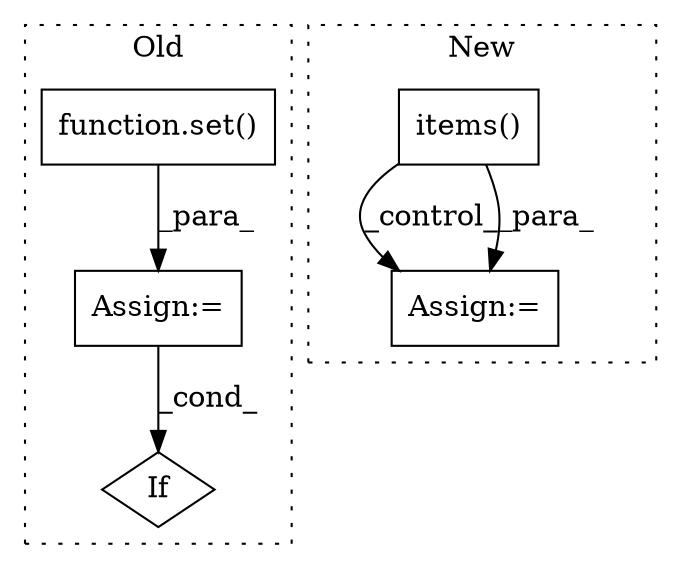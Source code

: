 digraph G {
subgraph cluster0 {
1 [label="function.set()" a="75" s="21424" l="5" shape="box"];
4 [label="Assign:=" a="68" s="21421" l="3" shape="box"];
5 [label="If" a="96" s="21676" l="3" shape="diamond"];
label = "Old";
style="dotted";
}
subgraph cluster1 {
2 [label="items()" a="75" s="25104" l="22" shape="box"];
3 [label="Assign:=" a="68" s="25280" l="3" shape="box"];
label = "New";
style="dotted";
}
1 -> 4 [label="_para_"];
2 -> 3 [label="_control_"];
2 -> 3 [label="_para_"];
4 -> 5 [label="_cond_"];
}